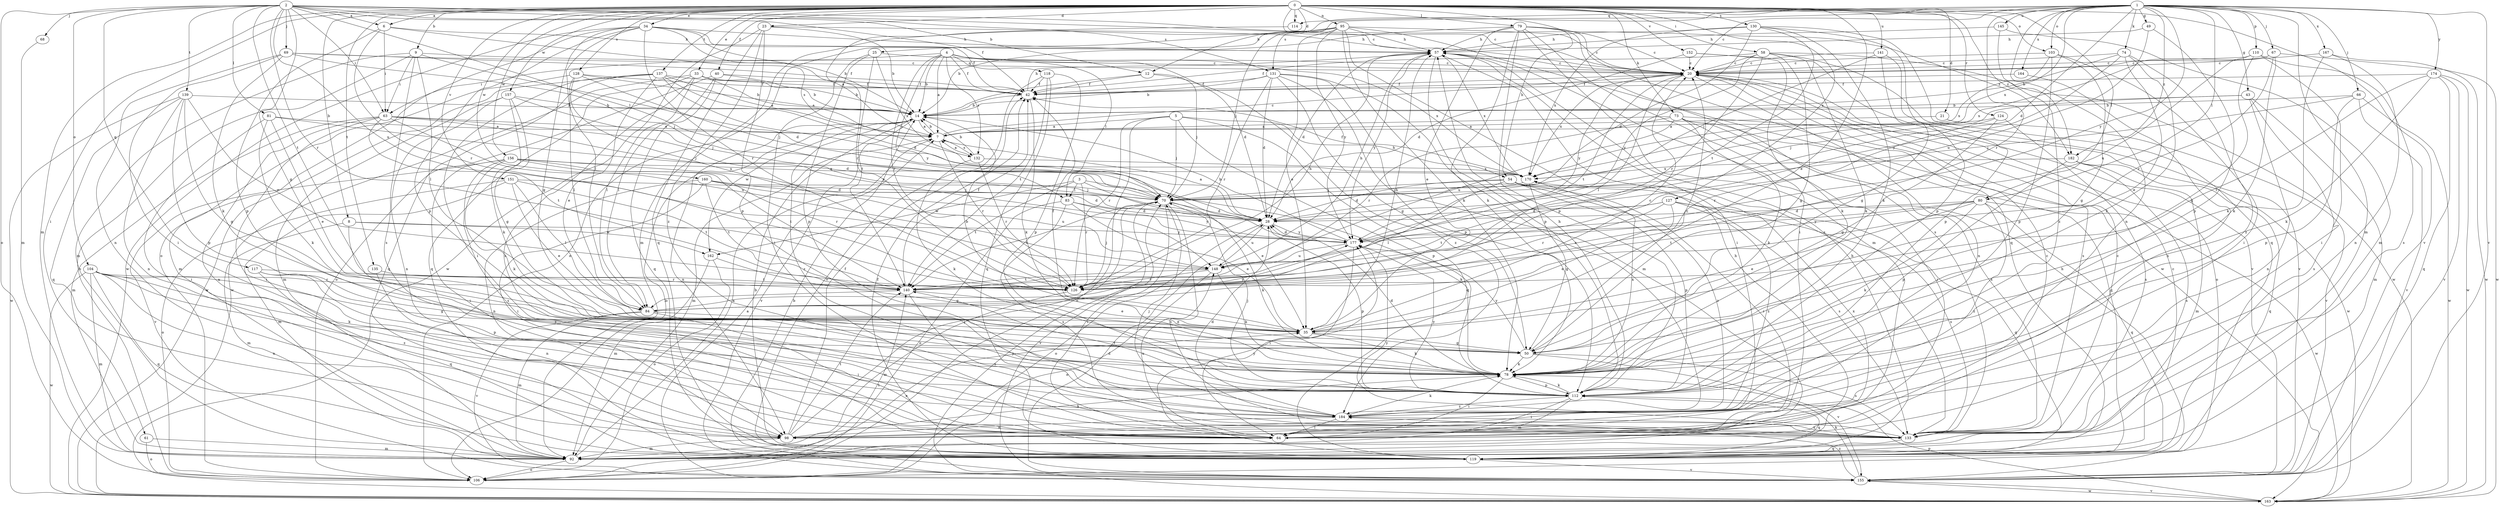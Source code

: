 strict digraph  {
0;
1;
2;
3;
4;
5;
6;
7;
8;
9;
12;
14;
20;
21;
23;
25;
28;
33;
34;
35;
40;
42;
43;
49;
50;
54;
57;
58;
61;
63;
64;
66;
67;
68;
69;
70;
73;
74;
78;
79;
80;
81;
83;
84;
92;
95;
98;
103;
104;
106;
110;
112;
114;
117;
118;
119;
124;
126;
127;
128;
130;
131;
132;
133;
135;
137;
139;
140;
141;
145;
148;
151;
152;
155;
156;
157;
160;
162;
163;
164;
167;
170;
174;
177;
182;
184;
0 -> 6  [label=a];
0 -> 8  [label=b];
0 -> 9  [label=b];
0 -> 20  [label=c];
0 -> 21  [label=d];
0 -> 23  [label=d];
0 -> 25  [label=d];
0 -> 33  [label=e];
0 -> 34  [label=e];
0 -> 35  [label=e];
0 -> 40  [label=f];
0 -> 54  [label=h];
0 -> 58  [label=i];
0 -> 61  [label=i];
0 -> 73  [label=k];
0 -> 79  [label=l];
0 -> 80  [label=l];
0 -> 92  [label=m];
0 -> 95  [label=n];
0 -> 103  [label=o];
0 -> 114  [label=q];
0 -> 124  [label=r];
0 -> 127  [label=s];
0 -> 128  [label=s];
0 -> 130  [label=s];
0 -> 135  [label=t];
0 -> 137  [label=t];
0 -> 141  [label=u];
0 -> 151  [label=v];
0 -> 152  [label=v];
0 -> 155  [label=v];
0 -> 156  [label=w];
0 -> 157  [label=w];
0 -> 160  [label=w];
0 -> 182  [label=z];
1 -> 12  [label=b];
1 -> 20  [label=c];
1 -> 28  [label=d];
1 -> 43  [label=g];
1 -> 49  [label=g];
1 -> 66  [label=j];
1 -> 67  [label=j];
1 -> 74  [label=k];
1 -> 80  [label=l];
1 -> 92  [label=m];
1 -> 98  [label=n];
1 -> 103  [label=o];
1 -> 110  [label=p];
1 -> 114  [label=q];
1 -> 126  [label=r];
1 -> 131  [label=s];
1 -> 145  [label=u];
1 -> 155  [label=v];
1 -> 164  [label=x];
1 -> 167  [label=x];
1 -> 170  [label=x];
1 -> 174  [label=y];
1 -> 177  [label=y];
1 -> 182  [label=z];
2 -> 6  [label=a];
2 -> 12  [label=b];
2 -> 20  [label=c];
2 -> 42  [label=f];
2 -> 50  [label=g];
2 -> 63  [label=i];
2 -> 68  [label=j];
2 -> 69  [label=j];
2 -> 81  [label=l];
2 -> 83  [label=l];
2 -> 104  [label=o];
2 -> 106  [label=o];
2 -> 117  [label=q];
2 -> 126  [label=r];
2 -> 131  [label=s];
2 -> 139  [label=t];
2 -> 140  [label=t];
2 -> 148  [label=u];
2 -> 182  [label=z];
3 -> 35  [label=e];
3 -> 78  [label=k];
3 -> 83  [label=l];
3 -> 126  [label=r];
3 -> 140  [label=t];
3 -> 162  [label=w];
4 -> 7  [label=a];
4 -> 14  [label=b];
4 -> 28  [label=d];
4 -> 42  [label=f];
4 -> 63  [label=i];
4 -> 70  [label=j];
4 -> 83  [label=l];
4 -> 118  [label=q];
4 -> 126  [label=r];
4 -> 132  [label=s];
4 -> 170  [label=x];
5 -> 7  [label=a];
5 -> 54  [label=h];
5 -> 70  [label=j];
5 -> 106  [label=o];
5 -> 112  [label=p];
5 -> 119  [label=q];
5 -> 126  [label=r];
6 -> 57  [label=h];
6 -> 63  [label=i];
6 -> 112  [label=p];
6 -> 126  [label=r];
6 -> 132  [label=s];
7 -> 14  [label=b];
7 -> 20  [label=c];
7 -> 92  [label=m];
7 -> 126  [label=r];
7 -> 132  [label=s];
8 -> 92  [label=m];
8 -> 162  [label=w];
8 -> 177  [label=y];
8 -> 184  [label=z];
9 -> 20  [label=c];
9 -> 28  [label=d];
9 -> 63  [label=i];
9 -> 84  [label=l];
9 -> 92  [label=m];
9 -> 106  [label=o];
9 -> 133  [label=s];
12 -> 14  [label=b];
12 -> 42  [label=f];
12 -> 70  [label=j];
12 -> 184  [label=z];
14 -> 7  [label=a];
14 -> 98  [label=n];
14 -> 106  [label=o];
14 -> 155  [label=v];
14 -> 162  [label=w];
14 -> 184  [label=z];
20 -> 42  [label=f];
20 -> 84  [label=l];
20 -> 98  [label=n];
20 -> 106  [label=o];
20 -> 133  [label=s];
20 -> 140  [label=t];
20 -> 170  [label=x];
20 -> 177  [label=y];
21 -> 7  [label=a];
21 -> 155  [label=v];
23 -> 14  [label=b];
23 -> 57  [label=h];
23 -> 112  [label=p];
23 -> 119  [label=q];
23 -> 163  [label=w];
23 -> 184  [label=z];
25 -> 20  [label=c];
25 -> 64  [label=i];
25 -> 112  [label=p];
25 -> 140  [label=t];
25 -> 170  [label=x];
28 -> 7  [label=a];
28 -> 106  [label=o];
28 -> 112  [label=p];
28 -> 148  [label=u];
28 -> 177  [label=y];
33 -> 7  [label=a];
33 -> 14  [label=b];
33 -> 42  [label=f];
33 -> 84  [label=l];
33 -> 119  [label=q];
33 -> 133  [label=s];
33 -> 163  [label=w];
34 -> 7  [label=a];
34 -> 14  [label=b];
34 -> 42  [label=f];
34 -> 50  [label=g];
34 -> 57  [label=h];
34 -> 84  [label=l];
34 -> 106  [label=o];
34 -> 112  [label=p];
34 -> 126  [label=r];
34 -> 163  [label=w];
35 -> 14  [label=b];
35 -> 20  [label=c];
35 -> 42  [label=f];
35 -> 50  [label=g];
35 -> 57  [label=h];
35 -> 78  [label=k];
40 -> 14  [label=b];
40 -> 42  [label=f];
40 -> 84  [label=l];
40 -> 106  [label=o];
40 -> 119  [label=q];
42 -> 14  [label=b];
42 -> 57  [label=h];
42 -> 78  [label=k];
43 -> 14  [label=b];
43 -> 70  [label=j];
43 -> 92  [label=m];
43 -> 98  [label=n];
43 -> 133  [label=s];
49 -> 57  [label=h];
49 -> 112  [label=p];
49 -> 148  [label=u];
50 -> 20  [label=c];
50 -> 78  [label=k];
50 -> 133  [label=s];
50 -> 155  [label=v];
50 -> 177  [label=y];
54 -> 28  [label=d];
54 -> 64  [label=i];
54 -> 70  [label=j];
54 -> 84  [label=l];
54 -> 112  [label=p];
54 -> 133  [label=s];
54 -> 184  [label=z];
57 -> 20  [label=c];
57 -> 28  [label=d];
57 -> 64  [label=i];
57 -> 112  [label=p];
57 -> 170  [label=x];
57 -> 177  [label=y];
58 -> 20  [label=c];
58 -> 42  [label=f];
58 -> 50  [label=g];
58 -> 78  [label=k];
58 -> 126  [label=r];
58 -> 155  [label=v];
58 -> 163  [label=w];
58 -> 177  [label=y];
61 -> 92  [label=m];
61 -> 106  [label=o];
63 -> 7  [label=a];
63 -> 28  [label=d];
63 -> 64  [label=i];
63 -> 92  [label=m];
63 -> 98  [label=n];
63 -> 140  [label=t];
63 -> 148  [label=u];
63 -> 177  [label=y];
64 -> 20  [label=c];
64 -> 148  [label=u];
64 -> 170  [label=x];
66 -> 14  [label=b];
66 -> 70  [label=j];
66 -> 112  [label=p];
66 -> 155  [label=v];
66 -> 163  [label=w];
67 -> 20  [label=c];
67 -> 78  [label=k];
67 -> 126  [label=r];
67 -> 163  [label=w];
67 -> 170  [label=x];
68 -> 92  [label=m];
69 -> 20  [label=c];
69 -> 42  [label=f];
69 -> 64  [label=i];
69 -> 70  [label=j];
69 -> 78  [label=k];
69 -> 98  [label=n];
70 -> 28  [label=d];
70 -> 64  [label=i];
70 -> 78  [label=k];
70 -> 133  [label=s];
70 -> 140  [label=t];
70 -> 155  [label=v];
73 -> 7  [label=a];
73 -> 64  [label=i];
73 -> 78  [label=k];
73 -> 119  [label=q];
73 -> 126  [label=r];
73 -> 133  [label=s];
73 -> 148  [label=u];
73 -> 163  [label=w];
74 -> 14  [label=b];
74 -> 20  [label=c];
74 -> 35  [label=e];
74 -> 78  [label=k];
74 -> 177  [label=y];
74 -> 184  [label=z];
78 -> 28  [label=d];
78 -> 64  [label=i];
78 -> 112  [label=p];
78 -> 170  [label=x];
79 -> 14  [label=b];
79 -> 20  [label=c];
79 -> 35  [label=e];
79 -> 57  [label=h];
79 -> 64  [label=i];
79 -> 78  [label=k];
79 -> 92  [label=m];
79 -> 112  [label=p];
79 -> 119  [label=q];
79 -> 133  [label=s];
80 -> 28  [label=d];
80 -> 35  [label=e];
80 -> 78  [label=k];
80 -> 119  [label=q];
80 -> 140  [label=t];
80 -> 163  [label=w];
80 -> 177  [label=y];
80 -> 184  [label=z];
81 -> 7  [label=a];
81 -> 35  [label=e];
81 -> 64  [label=i];
81 -> 70  [label=j];
81 -> 78  [label=k];
83 -> 28  [label=d];
83 -> 35  [label=e];
83 -> 106  [label=o];
83 -> 133  [label=s];
83 -> 177  [label=y];
84 -> 35  [label=e];
84 -> 64  [label=i];
84 -> 92  [label=m];
84 -> 155  [label=v];
84 -> 177  [label=y];
92 -> 7  [label=a];
92 -> 35  [label=e];
92 -> 57  [label=h];
92 -> 106  [label=o];
95 -> 20  [label=c];
95 -> 35  [label=e];
95 -> 57  [label=h];
95 -> 70  [label=j];
95 -> 78  [label=k];
95 -> 92  [label=m];
95 -> 106  [label=o];
95 -> 133  [label=s];
95 -> 163  [label=w];
95 -> 177  [label=y];
98 -> 42  [label=f];
98 -> 70  [label=j];
98 -> 78  [label=k];
98 -> 92  [label=m];
98 -> 140  [label=t];
103 -> 20  [label=c];
103 -> 50  [label=g];
103 -> 64  [label=i];
103 -> 112  [label=p];
103 -> 170  [label=x];
104 -> 50  [label=g];
104 -> 78  [label=k];
104 -> 92  [label=m];
104 -> 98  [label=n];
104 -> 119  [label=q];
104 -> 126  [label=r];
104 -> 163  [label=w];
104 -> 184  [label=z];
106 -> 140  [label=t];
110 -> 20  [label=c];
110 -> 50  [label=g];
110 -> 64  [label=i];
110 -> 133  [label=s];
110 -> 148  [label=u];
112 -> 57  [label=h];
112 -> 64  [label=i];
112 -> 70  [label=j];
112 -> 78  [label=k];
112 -> 92  [label=m];
112 -> 119  [label=q];
112 -> 140  [label=t];
112 -> 177  [label=y];
112 -> 184  [label=z];
114 -> 126  [label=r];
117 -> 112  [label=p];
117 -> 119  [label=q];
117 -> 126  [label=r];
117 -> 184  [label=z];
118 -> 42  [label=f];
118 -> 112  [label=p];
118 -> 119  [label=q];
118 -> 140  [label=t];
118 -> 155  [label=v];
119 -> 14  [label=b];
119 -> 20  [label=c];
119 -> 42  [label=f];
119 -> 57  [label=h];
119 -> 155  [label=v];
119 -> 177  [label=y];
124 -> 7  [label=a];
124 -> 50  [label=g];
124 -> 126  [label=r];
124 -> 133  [label=s];
126 -> 57  [label=h];
126 -> 70  [label=j];
126 -> 92  [label=m];
127 -> 28  [label=d];
127 -> 35  [label=e];
127 -> 119  [label=q];
127 -> 126  [label=r];
127 -> 133  [label=s];
127 -> 140  [label=t];
127 -> 184  [label=z];
128 -> 14  [label=b];
128 -> 42  [label=f];
128 -> 70  [label=j];
128 -> 84  [label=l];
128 -> 92  [label=m];
128 -> 148  [label=u];
130 -> 28  [label=d];
130 -> 57  [label=h];
130 -> 78  [label=k];
130 -> 112  [label=p];
130 -> 119  [label=q];
130 -> 140  [label=t];
130 -> 170  [label=x];
131 -> 14  [label=b];
131 -> 28  [label=d];
131 -> 42  [label=f];
131 -> 50  [label=g];
131 -> 92  [label=m];
131 -> 112  [label=p];
131 -> 126  [label=r];
131 -> 184  [label=z];
132 -> 7  [label=a];
132 -> 14  [label=b];
132 -> 78  [label=k];
132 -> 126  [label=r];
132 -> 170  [label=x];
133 -> 20  [label=c];
133 -> 119  [label=q];
133 -> 177  [label=y];
135 -> 98  [label=n];
135 -> 140  [label=t];
137 -> 7  [label=a];
137 -> 28  [label=d];
137 -> 35  [label=e];
137 -> 42  [label=f];
137 -> 64  [label=i];
137 -> 119  [label=q];
137 -> 163  [label=w];
137 -> 177  [label=y];
139 -> 14  [label=b];
139 -> 50  [label=g];
139 -> 98  [label=n];
139 -> 112  [label=p];
139 -> 119  [label=q];
139 -> 126  [label=r];
139 -> 163  [label=w];
140 -> 35  [label=e];
140 -> 42  [label=f];
140 -> 84  [label=l];
140 -> 133  [label=s];
141 -> 20  [label=c];
141 -> 50  [label=g];
141 -> 70  [label=j];
141 -> 112  [label=p];
145 -> 57  [label=h];
145 -> 92  [label=m];
145 -> 184  [label=z];
148 -> 57  [label=h];
148 -> 78  [label=k];
148 -> 106  [label=o];
148 -> 126  [label=r];
148 -> 140  [label=t];
151 -> 35  [label=e];
151 -> 70  [label=j];
151 -> 84  [label=l];
151 -> 92  [label=m];
151 -> 106  [label=o];
151 -> 140  [label=t];
152 -> 20  [label=c];
152 -> 28  [label=d];
152 -> 78  [label=k];
152 -> 155  [label=v];
155 -> 7  [label=a];
155 -> 14  [label=b];
155 -> 28  [label=d];
155 -> 57  [label=h];
155 -> 78  [label=k];
155 -> 163  [label=w];
155 -> 184  [label=z];
156 -> 28  [label=d];
156 -> 64  [label=i];
156 -> 78  [label=k];
156 -> 126  [label=r];
156 -> 133  [label=s];
156 -> 140  [label=t];
156 -> 155  [label=v];
156 -> 170  [label=x];
157 -> 14  [label=b];
157 -> 50  [label=g];
157 -> 70  [label=j];
157 -> 78  [label=k];
157 -> 92  [label=m];
157 -> 98  [label=n];
160 -> 28  [label=d];
160 -> 64  [label=i];
160 -> 70  [label=j];
160 -> 98  [label=n];
160 -> 140  [label=t];
160 -> 148  [label=u];
162 -> 50  [label=g];
162 -> 92  [label=m];
162 -> 106  [label=o];
163 -> 70  [label=j];
163 -> 112  [label=p];
163 -> 155  [label=v];
164 -> 42  [label=f];
164 -> 98  [label=n];
167 -> 20  [label=c];
167 -> 78  [label=k];
167 -> 98  [label=n];
167 -> 163  [label=w];
170 -> 42  [label=f];
170 -> 50  [label=g];
170 -> 70  [label=j];
174 -> 42  [label=f];
174 -> 78  [label=k];
174 -> 84  [label=l];
174 -> 119  [label=q];
174 -> 155  [label=v];
174 -> 163  [label=w];
177 -> 14  [label=b];
177 -> 28  [label=d];
177 -> 64  [label=i];
177 -> 148  [label=u];
182 -> 92  [label=m];
182 -> 112  [label=p];
182 -> 119  [label=q];
182 -> 133  [label=s];
182 -> 170  [label=x];
184 -> 28  [label=d];
184 -> 64  [label=i];
184 -> 70  [label=j];
184 -> 78  [label=k];
184 -> 98  [label=n];
184 -> 133  [label=s];
}
